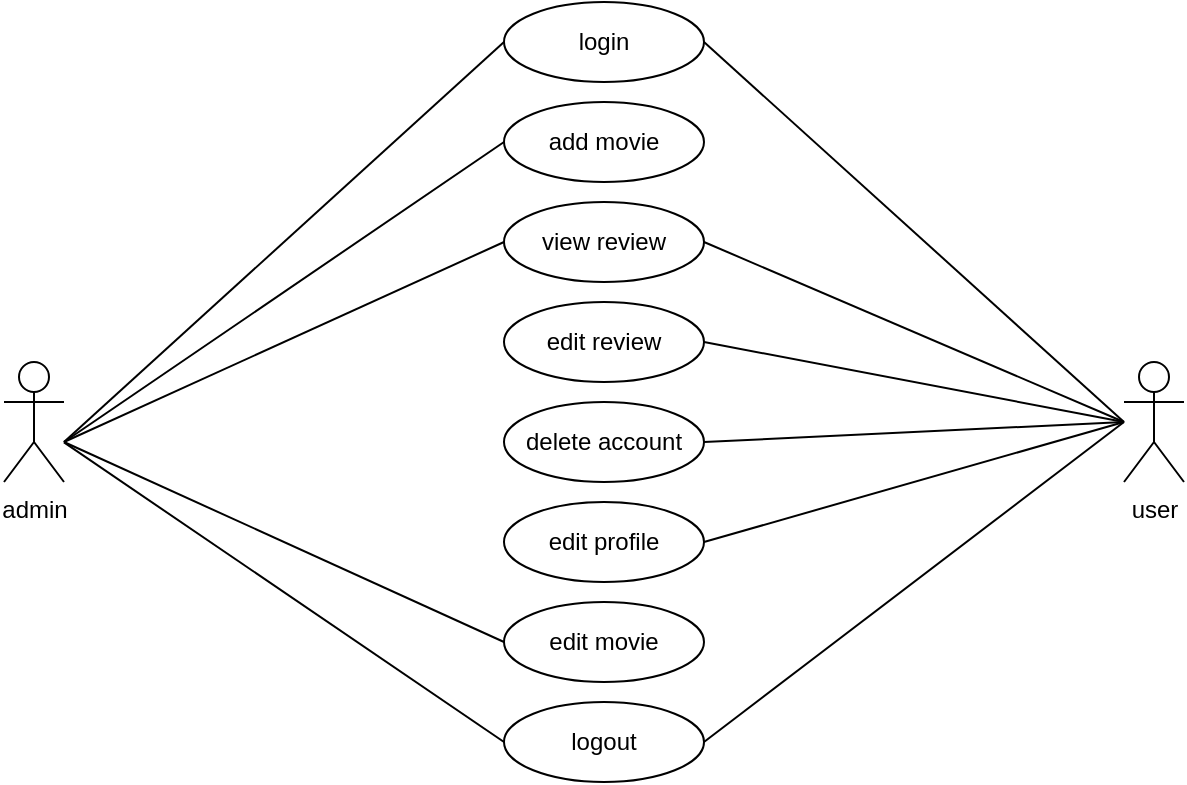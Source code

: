 <mxfile version="22.1.21" type="github">
  <diagram name="Page-1" id="sgHJ6Y6TOWxwTa-ktWpI">
    <mxGraphModel dx="1042" dy="577" grid="1" gridSize="10" guides="1" tooltips="1" connect="1" arrows="1" fold="1" page="1" pageScale="1" pageWidth="850" pageHeight="1100" math="0" shadow="0">
      <root>
        <mxCell id="0" />
        <mxCell id="1" parent="0" />
        <mxCell id="w1k5y7hc3Jg0OZGh0LTF-1" value="admin" style="shape=umlActor;verticalLabelPosition=bottom;verticalAlign=top;html=1;outlineConnect=0;" vertex="1" parent="1">
          <mxGeometry x="150" y="290" width="30" height="60" as="geometry" />
        </mxCell>
        <mxCell id="w1k5y7hc3Jg0OZGh0LTF-5" value="user" style="shape=umlActor;verticalLabelPosition=bottom;verticalAlign=top;html=1;outlineConnect=0;" vertex="1" parent="1">
          <mxGeometry x="710" y="290" width="30" height="60" as="geometry" />
        </mxCell>
        <mxCell id="w1k5y7hc3Jg0OZGh0LTF-7" value="login" style="ellipse;whiteSpace=wrap;html=1;" vertex="1" parent="1">
          <mxGeometry x="400" y="110" width="100" height="40" as="geometry" />
        </mxCell>
        <mxCell id="w1k5y7hc3Jg0OZGh0LTF-8" value="logout" style="ellipse;whiteSpace=wrap;html=1;" vertex="1" parent="1">
          <mxGeometry x="400" y="460" width="100" height="40" as="geometry" />
        </mxCell>
        <mxCell id="w1k5y7hc3Jg0OZGh0LTF-9" value="add movie" style="ellipse;whiteSpace=wrap;html=1;" vertex="1" parent="1">
          <mxGeometry x="400" y="160" width="100" height="40" as="geometry" />
        </mxCell>
        <mxCell id="w1k5y7hc3Jg0OZGh0LTF-10" value="view review" style="ellipse;whiteSpace=wrap;html=1;" vertex="1" parent="1">
          <mxGeometry x="400" y="210" width="100" height="40" as="geometry" />
        </mxCell>
        <mxCell id="w1k5y7hc3Jg0OZGh0LTF-11" value="edit review" style="ellipse;whiteSpace=wrap;html=1;" vertex="1" parent="1">
          <mxGeometry x="400" y="260" width="100" height="40" as="geometry" />
        </mxCell>
        <mxCell id="w1k5y7hc3Jg0OZGh0LTF-13" value="edit movie" style="ellipse;whiteSpace=wrap;html=1;" vertex="1" parent="1">
          <mxGeometry x="400" y="410" width="100" height="40" as="geometry" />
        </mxCell>
        <mxCell id="w1k5y7hc3Jg0OZGh0LTF-14" value="delete account" style="ellipse;whiteSpace=wrap;html=1;" vertex="1" parent="1">
          <mxGeometry x="400" y="310" width="100" height="40" as="geometry" />
        </mxCell>
        <mxCell id="w1k5y7hc3Jg0OZGh0LTF-15" value="edit profile" style="ellipse;whiteSpace=wrap;html=1;" vertex="1" parent="1">
          <mxGeometry x="400" y="360" width="100" height="40" as="geometry" />
        </mxCell>
        <mxCell id="w1k5y7hc3Jg0OZGh0LTF-18" value="" style="endArrow=none;html=1;rounded=0;entryX=0;entryY=0.5;entryDx=0;entryDy=0;" edge="1" parent="1" source="w1k5y7hc3Jg0OZGh0LTF-1" target="w1k5y7hc3Jg0OZGh0LTF-8">
          <mxGeometry width="50" height="50" relative="1" as="geometry">
            <mxPoint x="190" y="315" as="sourcePoint" />
            <mxPoint x="410" y="90" as="targetPoint" />
          </mxGeometry>
        </mxCell>
        <mxCell id="w1k5y7hc3Jg0OZGh0LTF-19" value="" style="endArrow=none;html=1;rounded=0;entryX=0;entryY=0.5;entryDx=0;entryDy=0;" edge="1" parent="1" target="w1k5y7hc3Jg0OZGh0LTF-13">
          <mxGeometry width="50" height="50" relative="1" as="geometry">
            <mxPoint x="180" y="330" as="sourcePoint" />
            <mxPoint x="410" y="490" as="targetPoint" />
          </mxGeometry>
        </mxCell>
        <mxCell id="w1k5y7hc3Jg0OZGh0LTF-20" value="" style="endArrow=none;html=1;rounded=0;entryX=0;entryY=0.5;entryDx=0;entryDy=0;" edge="1" parent="1" target="w1k5y7hc3Jg0OZGh0LTF-10">
          <mxGeometry width="50" height="50" relative="1" as="geometry">
            <mxPoint x="180" y="330" as="sourcePoint" />
            <mxPoint x="410" y="290" as="targetPoint" />
          </mxGeometry>
        </mxCell>
        <mxCell id="w1k5y7hc3Jg0OZGh0LTF-21" value="" style="endArrow=none;html=1;rounded=0;exitX=1;exitY=0.5;exitDx=0;exitDy=0;" edge="1" parent="1" source="w1k5y7hc3Jg0OZGh0LTF-7">
          <mxGeometry width="50" height="50" relative="1" as="geometry">
            <mxPoint x="190" y="340" as="sourcePoint" />
            <mxPoint x="710" y="320" as="targetPoint" />
          </mxGeometry>
        </mxCell>
        <mxCell id="w1k5y7hc3Jg0OZGh0LTF-22" value="" style="endArrow=none;html=1;rounded=0;exitX=1;exitY=0.5;exitDx=0;exitDy=0;" edge="1" parent="1" source="w1k5y7hc3Jg0OZGh0LTF-10">
          <mxGeometry width="50" height="50" relative="1" as="geometry">
            <mxPoint x="510" y="140" as="sourcePoint" />
            <mxPoint x="710" y="320" as="targetPoint" />
          </mxGeometry>
        </mxCell>
        <mxCell id="w1k5y7hc3Jg0OZGh0LTF-23" value="" style="endArrow=none;html=1;rounded=0;exitX=1;exitY=0.5;exitDx=0;exitDy=0;" edge="1" parent="1" source="w1k5y7hc3Jg0OZGh0LTF-11">
          <mxGeometry width="50" height="50" relative="1" as="geometry">
            <mxPoint x="510" y="240" as="sourcePoint" />
            <mxPoint x="710" y="320" as="targetPoint" />
          </mxGeometry>
        </mxCell>
        <mxCell id="w1k5y7hc3Jg0OZGh0LTF-24" value="" style="endArrow=none;html=1;rounded=0;exitX=1;exitY=0.5;exitDx=0;exitDy=0;" edge="1" parent="1" source="w1k5y7hc3Jg0OZGh0LTF-14">
          <mxGeometry width="50" height="50" relative="1" as="geometry">
            <mxPoint x="510" y="290" as="sourcePoint" />
            <mxPoint x="710" y="320" as="targetPoint" />
          </mxGeometry>
        </mxCell>
        <mxCell id="w1k5y7hc3Jg0OZGh0LTF-25" value="" style="endArrow=none;html=1;rounded=0;exitX=1;exitY=0.5;exitDx=0;exitDy=0;" edge="1" parent="1" source="w1k5y7hc3Jg0OZGh0LTF-15">
          <mxGeometry width="50" height="50" relative="1" as="geometry">
            <mxPoint x="510" y="340" as="sourcePoint" />
            <mxPoint x="710" y="320" as="targetPoint" />
          </mxGeometry>
        </mxCell>
        <mxCell id="w1k5y7hc3Jg0OZGh0LTF-26" value="" style="endArrow=none;html=1;rounded=0;exitX=1;exitY=0.5;exitDx=0;exitDy=0;" edge="1" parent="1" source="w1k5y7hc3Jg0OZGh0LTF-8">
          <mxGeometry width="50" height="50" relative="1" as="geometry">
            <mxPoint x="510" y="390" as="sourcePoint" />
            <mxPoint x="710" y="320" as="targetPoint" />
          </mxGeometry>
        </mxCell>
        <mxCell id="w1k5y7hc3Jg0OZGh0LTF-27" value="" style="endArrow=none;html=1;rounded=0;exitX=0;exitY=0.5;exitDx=0;exitDy=0;" edge="1" parent="1" source="w1k5y7hc3Jg0OZGh0LTF-9">
          <mxGeometry width="50" height="50" relative="1" as="geometry">
            <mxPoint x="510" y="490" as="sourcePoint" />
            <mxPoint x="180" y="330" as="targetPoint" />
          </mxGeometry>
        </mxCell>
        <mxCell id="w1k5y7hc3Jg0OZGh0LTF-29" value="" style="endArrow=none;html=1;rounded=0;exitX=0;exitY=0.5;exitDx=0;exitDy=0;" edge="1" parent="1" source="w1k5y7hc3Jg0OZGh0LTF-7">
          <mxGeometry width="50" height="50" relative="1" as="geometry">
            <mxPoint x="410" y="190" as="sourcePoint" />
            <mxPoint x="180" y="330" as="targetPoint" />
          </mxGeometry>
        </mxCell>
      </root>
    </mxGraphModel>
  </diagram>
</mxfile>
